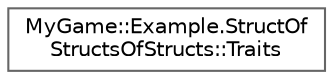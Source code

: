 digraph "Graphical Class Hierarchy"
{
 // LATEX_PDF_SIZE
  bgcolor="transparent";
  edge [fontname=Helvetica,fontsize=10,labelfontname=Helvetica,labelfontsize=10];
  node [fontname=Helvetica,fontsize=10,shape=box,height=0.2,width=0.4];
  rankdir="LR";
  Node0 [id="Node000000",label="MyGame::Example.StructOf\lStructsOfStructs::Traits",height=0.2,width=0.4,color="grey40", fillcolor="white", style="filled",URL="$structMyGame_1_1Example_1_1StructOfStructsOfStructs_1_1Traits.html",tooltip=" "];
}

